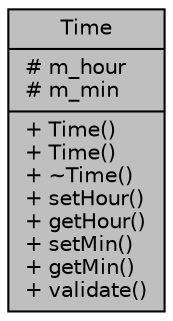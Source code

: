 digraph "Time"
{
 // INTERACTIVE_SVG=YES
 // LATEX_PDF_SIZE
  bgcolor="transparent";
  edge [fontname="Helvetica",fontsize="10",labelfontname="Helvetica",labelfontsize="10"];
  node [fontname="Helvetica",fontsize="10",shape=record];
  Node1 [label="{Time\n|# m_hour\l# m_min\l|+ Time()\l+ Time()\l+ ~Time()\l+ setHour()\l+ getHour()\l+ setMin()\l+ getMin()\l+ validate()\l}",height=0.2,width=0.4,color="black", fillcolor="grey75", style="filled", fontcolor="black",tooltip="Time format."];
}
